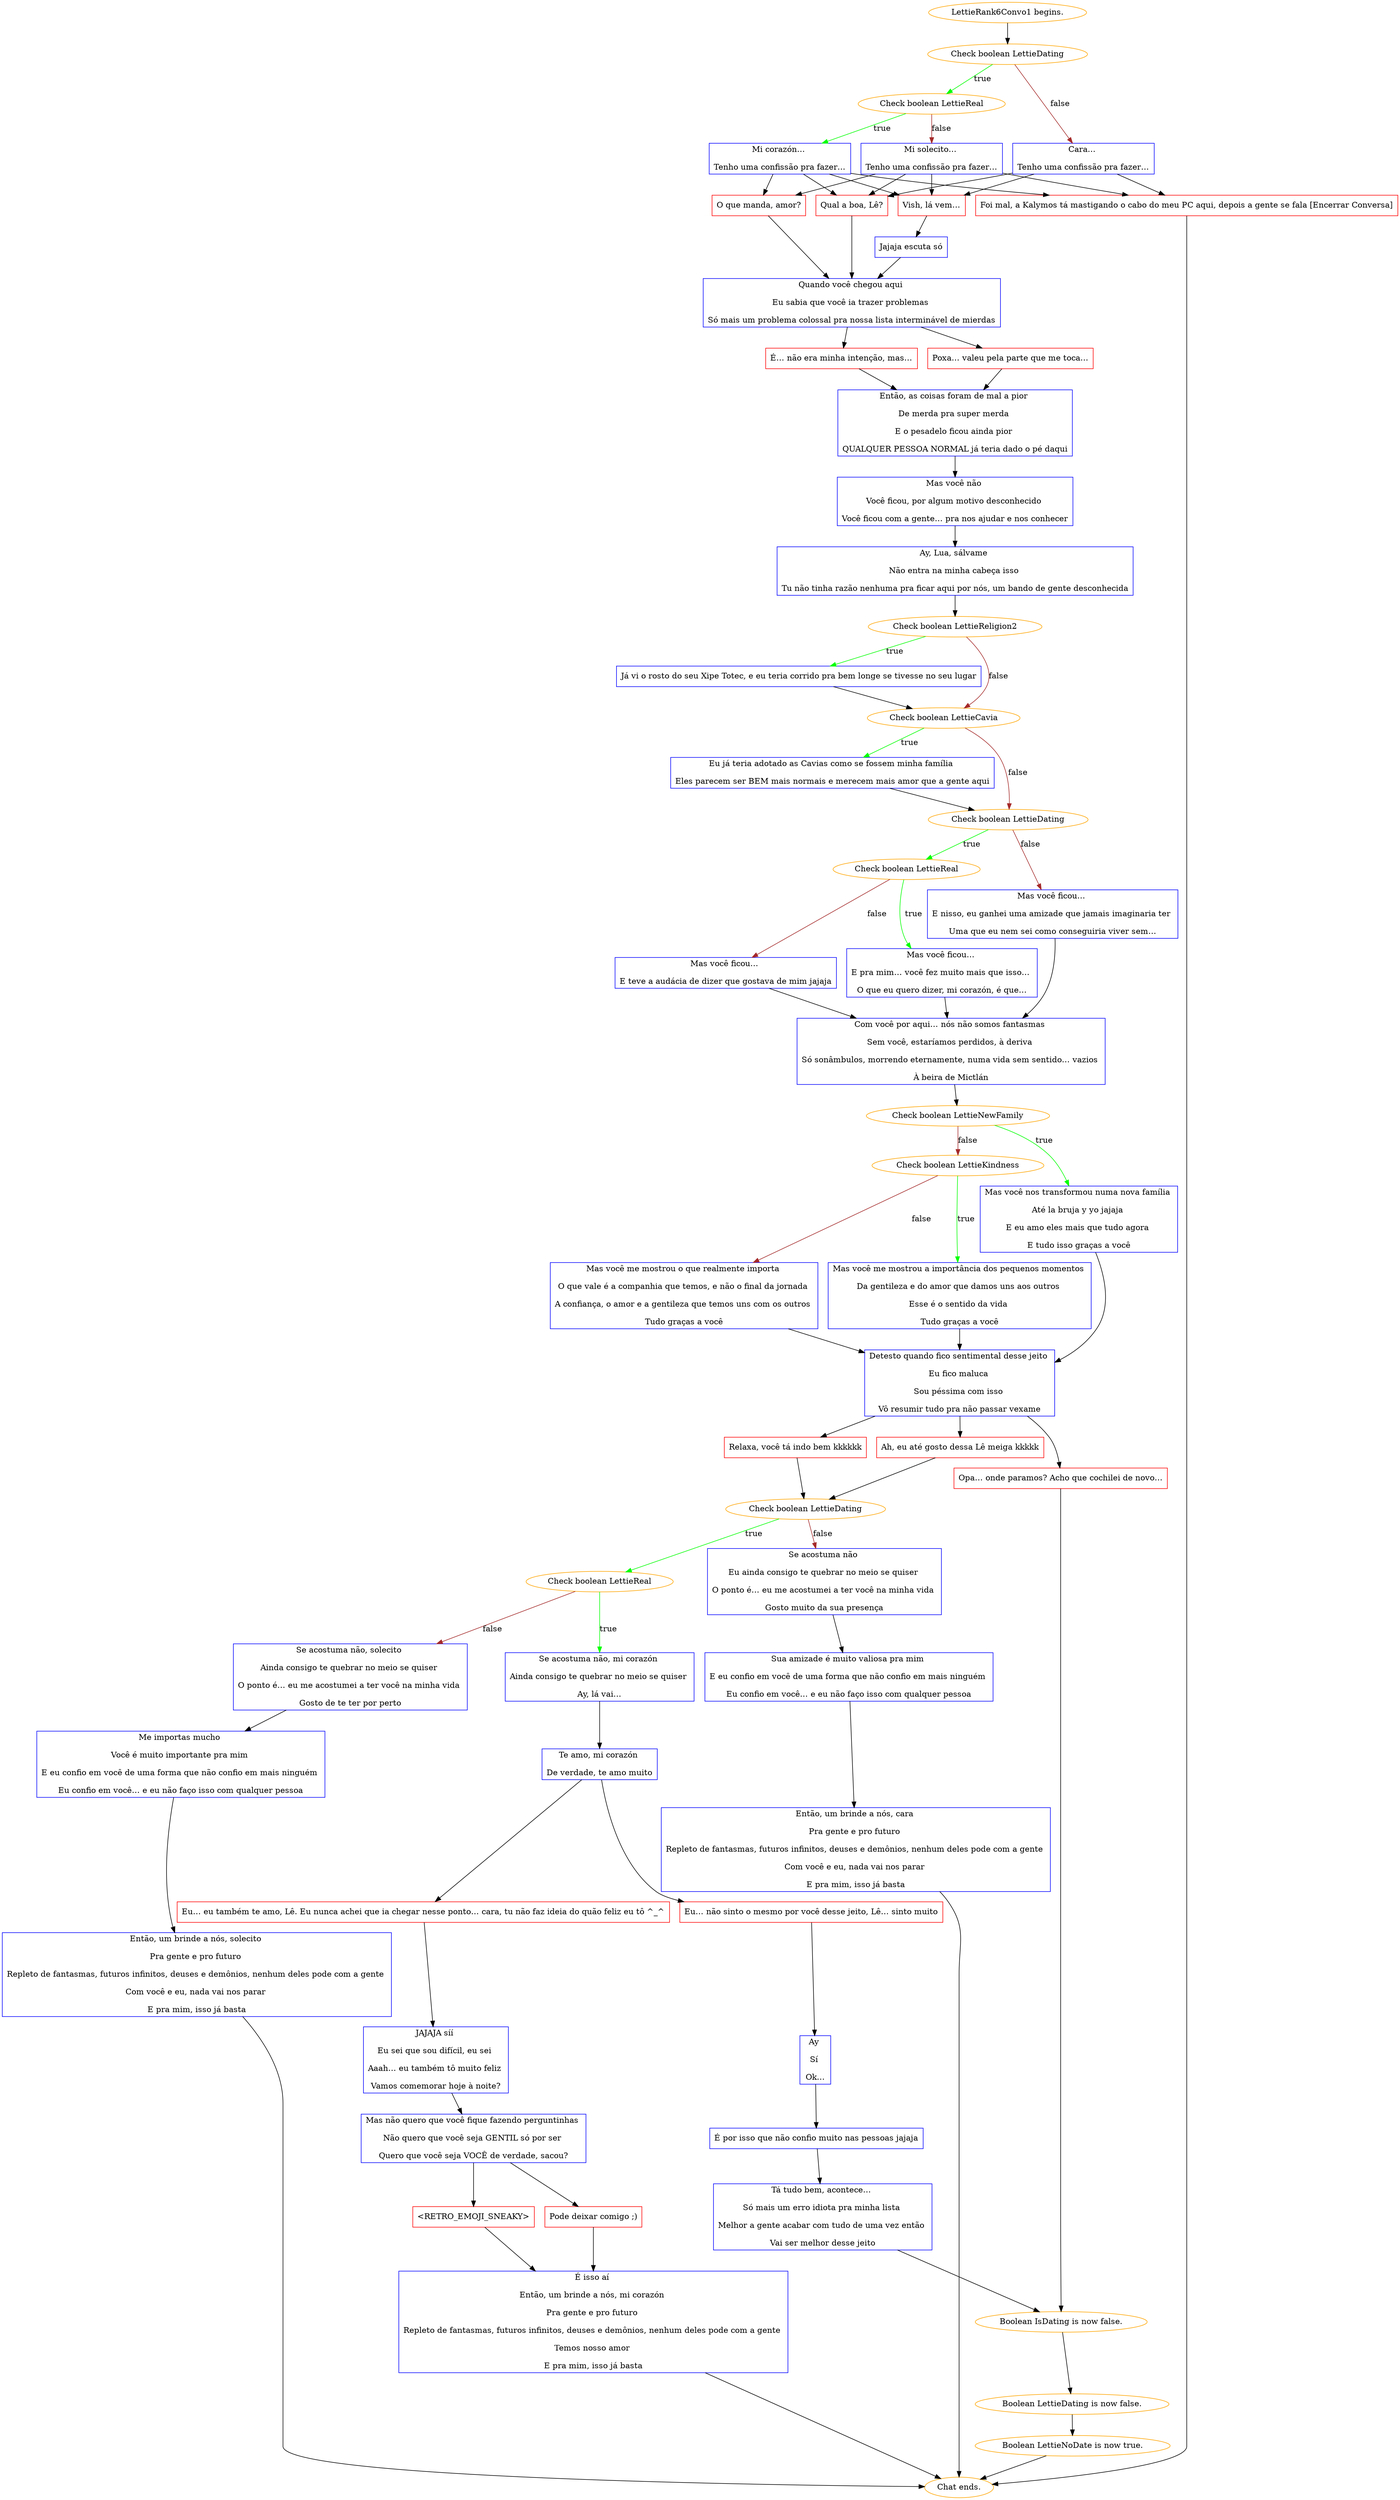 digraph {
	"LettieRank6Convo1 begins." [color=orange];
		"LettieRank6Convo1 begins." -> j2452349781;
	j2452349781 [label="Check boolean LettieDating",color=orange];
		j2452349781 -> j2676259319 [label=true,color=green];
		j2452349781 -> j2471389567 [label=false,color=brown];
	j2676259319 [label="Check boolean LettieReal",color=orange];
		j2676259319 -> j3385317239 [label=true,color=green];
		j2676259319 -> j1903612970 [label=false,color=brown];
	j2471389567 [label="Cara… 
Tenho uma confissão pra fazer…",shape=box,color=blue];
		j2471389567 -> j1156985242;
		j2471389567 -> j3476342828;
		j2471389567 -> j2217932843;
	j3385317239 [label="Mi corazón… 
Tenho uma confissão pra fazer…",shape=box,color=blue];
		j3385317239 -> j1840213380;
		j3385317239 -> j1156985242;
		j3385317239 -> j3476342828;
		j3385317239 -> j2217932843;
	j1903612970 [label="Mi solecito… 
Tenho uma confissão pra fazer…",shape=box,color=blue];
		j1903612970 -> j1840213380;
		j1903612970 -> j1156985242;
		j1903612970 -> j3476342828;
		j1903612970 -> j2217932843;
	j1156985242 [label="Qual a boa, Lê?",shape=box,color=red];
		j1156985242 -> j3890448946;
	j3476342828 [label="Vish, lá vem…",shape=box,color=red];
		j3476342828 -> j1100526866;
	j2217932843 [label="Foi mal, a Kalymos tá mastigando o cabo do meu PC aqui, depois a gente se fala [Encerrar Conversa]",shape=box,color=red];
		j2217932843 -> "Chat ends.";
	j1840213380 [label="O que manda, amor?",shape=box,color=red];
		j1840213380 -> j3890448946;
	j3890448946 [label="Quando você chegou aqui 
Eu sabia que você ia trazer problemas 
Só mais um problema colossal pra nossa lista interminável de mierdas",shape=box,color=blue];
		j3890448946 -> j4003447868;
		j3890448946 -> j2350837835;
	j1100526866 [label="Jajaja escuta só",shape=box,color=blue];
		j1100526866 -> j3890448946;
	"Chat ends." [color=orange];
	j4003447868 [label="Poxa… valeu pela parte que me toca…",shape=box,color=red];
		j4003447868 -> j614003709;
	j2350837835 [label="É… não era minha intenção, mas…",shape=box,color=red];
		j2350837835 -> j614003709;
	j614003709 [label="Então, as coisas foram de mal a pior 
De merda pra super merda 
E o pesadelo ficou ainda pior 
QUALQUER PESSOA NORMAL já teria dado o pé daqui",shape=box,color=blue];
		j614003709 -> j1489663697;
	j1489663697 [label="Mas você não 
Você ficou, por algum motivo desconhecido 
Você ficou com a gente… pra nos ajudar e nos conhecer",shape=box,color=blue];
		j1489663697 -> j1551156132;
	j1551156132 [label="Ay, Lua, sálvame 
Não entra na minha cabeça isso 
Tu não tinha razão nenhuma pra ficar aqui por nós, um bando de gente desconhecida",shape=box,color=blue];
		j1551156132 -> j1387050652;
	j1387050652 [label="Check boolean LettieReligion2",color=orange];
		j1387050652 -> j3192100620 [label=true,color=green];
		j1387050652 -> j1551587699 [label=false,color=brown];
	j3192100620 [label="Já vi o rosto do seu Xipe Totec, e eu teria corrido pra bem longe se tivesse no seu lugar",shape=box,color=blue];
		j3192100620 -> j1551587699;
	j1551587699 [label="Check boolean LettieCavia",color=orange];
		j1551587699 -> j312998337 [label=true,color=green];
		j1551587699 -> j466073509 [label=false,color=brown];
	j312998337 [label="Eu já teria adotado as Cavias como se fossem minha família 
Eles parecem ser BEM mais normais e merecem mais amor que a gente aqui",shape=box,color=blue];
		j312998337 -> j466073509;
	j466073509 [label="Check boolean LettieDating",color=orange];
		j466073509 -> j4125224585 [label=true,color=green];
		j466073509 -> j4181416583 [label=false,color=brown];
	j4125224585 [label="Check boolean LettieReal",color=orange];
		j4125224585 -> j1627685369 [label=true,color=green];
		j4125224585 -> j1716873929 [label=false,color=brown];
	j4181416583 [label="Mas você ficou… 
E nisso, eu ganhei uma amizade que jamais imaginaria ter 
Uma que eu nem sei como conseguiria viver sem…",shape=box,color=blue];
		j4181416583 -> j2106500543;
	j1627685369 [label="Mas você ficou… 
E pra mim… você fez muito mais que isso… 
O que eu quero dizer, mi corazón, é que…",shape=box,color=blue];
		j1627685369 -> j2106500543;
	j1716873929 [label="Mas você ficou… 
E teve a audácia de dizer que gostava de mim jajaja",shape=box,color=blue];
		j1716873929 -> j2106500543;
	j2106500543 [label="Com você por aqui… nós não somos fantasmas 
Sem você, estaríamos perdidos, à deriva 
Só sonâmbulos, morrendo eternamente, numa vida sem sentido… vazios 
À beira de Mictlán",shape=box,color=blue];
		j2106500543 -> j1595476292;
	j1595476292 [label="Check boolean LettieNewFamily",color=orange];
		j1595476292 -> j1177549107 [label=true,color=green];
		j1595476292 -> j3009833502 [label=false,color=brown];
	j1177549107 [label="Mas você nos transformou numa nova família 
Até la bruja y yo jajaja 
E eu amo eles mais que tudo agora 
E tudo isso graças a você",shape=box,color=blue];
		j1177549107 -> j3150262802;
	j3009833502 [label="Check boolean LettieKindness",color=orange];
		j3009833502 -> j304527795 [label=true,color=green];
		j3009833502 -> j3230880958 [label=false,color=brown];
	j3150262802 [label="Detesto quando fico sentimental desse jeito 
Eu fico maluca 
Sou péssima com isso 
Vô resumir tudo pra não passar vexame",shape=box,color=blue];
		j3150262802 -> j4090544437;
		j3150262802 -> j2338602652;
		j3150262802 -> j407455132;
	j304527795 [label="Mas você me mostrou a importância dos pequenos momentos 
Da gentileza e do amor que damos uns aos outros 
Esse é o sentido da vida 
Tudo graças a você",shape=box,color=blue];
		j304527795 -> j3150262802;
	j3230880958 [label="Mas você me mostrou o que realmente importa 
O que vale é a companhia que temos, e não o final da jornada 
A confiança, o amor e a gentileza que temos uns com os outros 
Tudo graças a você",shape=box,color=blue];
		j3230880958 -> j3150262802;
	j4090544437 [label="Relaxa, você tá indo bem kkkkkk",shape=box,color=red];
		j4090544437 -> j407131291;
	j2338602652 [label="Ah, eu até gosto dessa Lê meiga kkkkk",shape=box,color=red];
		j2338602652 -> j407131291;
	j407455132 [label="Opa… onde paramos? Acho que cochilei de novo…",shape=box,color=red];
		j407455132 -> j3606744485;
	j407131291 [label="Check boolean LettieDating",color=orange];
		j407131291 -> j2969545787 [label=true,color=green];
		j407131291 -> j1658692636 [label=false,color=brown];
	j3606744485 [label="Boolean IsDating is now false.",color=orange];
		j3606744485 -> j2226684218;
	j2969545787 [label="Check boolean LettieReal",color=orange];
		j2969545787 -> j2807145604 [label=true,color=green];
		j2969545787 -> j1088934467 [label=false,color=brown];
	j1658692636 [label="Se acostuma não 
Eu ainda consigo te quebrar no meio se quiser 
O ponto é… eu me acostumei a ter você na minha vida 
Gosto muito da sua presença",shape=box,color=blue];
		j1658692636 -> j2425606715;
	j2226684218 [label="Boolean LettieDating is now false.",color=orange];
		j2226684218 -> j2703113057;
	j2807145604 [label="Se acostuma não, mi corazón 
Ainda consigo te quebrar no meio se quiser 
Ay, lá vai…",shape=box,color=blue];
		j2807145604 -> j3373575149;
	j1088934467 [label="Se acostuma não, solecito 
Ainda consigo te quebrar no meio se quiser 
O ponto é… eu me acostumei a ter você na minha vida 
Gosto de te ter por perto",shape=box,color=blue];
		j1088934467 -> j3335357647;
	j2425606715 [label="Sua amizade é muito valiosa pra mim 
E eu confio em você de uma forma que não confio em mais ninguém 
Eu confio em você… e eu não faço isso com qualquer pessoa",shape=box,color=blue];
		j2425606715 -> j2517453341;
	j2703113057 [label="Boolean LettieNoDate is now true.",color=orange];
		j2703113057 -> "Chat ends.";
	j3373575149 [label="Te amo, mi corazón 
De verdade, te amo muito",shape=box,color=blue];
		j3373575149 -> j1873441068;
		j3373575149 -> j2183595282;
	j3335357647 [label="Me importas mucho 
Você é muito importante pra mim 
E eu confio em você de uma forma que não confio em mais ninguém 
Eu confio em você… e eu não faço isso com qualquer pessoa",shape=box,color=blue];
		j3335357647 -> j1991237704;
	j2517453341 [label="Então, um brinde a nós, cara 
Pra gente e pro futuro 
Repleto de fantasmas, futuros infinitos, deuses e demônios, nenhum deles pode com a gente 
Com você e eu, nada vai nos parar 
E pra mim, isso já basta",shape=box,color=blue];
		j2517453341 -> "Chat ends.";
	j1873441068 [label="Eu… não sinto o mesmo por você desse jeito, Lê… sinto muito",shape=box,color=red];
		j1873441068 -> j357910563;
	j2183595282 [label="Eu… eu também te amo, Lê. Eu nunca achei que ia chegar nesse ponto… cara, tu não faz ideia do quão feliz eu tô ^_^",shape=box,color=red];
		j2183595282 -> j35912003;
	j1991237704 [label="Então, um brinde a nós, solecito 
Pra gente e pro futuro 
Repleto de fantasmas, futuros infinitos, deuses e demônios, nenhum deles pode com a gente 
Com você e eu, nada vai nos parar 
E pra mim, isso já basta",shape=box,color=blue];
		j1991237704 -> "Chat ends.";
	j357910563 [label="Ay 
Sí 
Ok…",shape=box,color=blue];
		j357910563 -> j651258994;
	j35912003 [label="JAJAJA síí 
Eu sei que sou difícil, eu sei 
Aaah… eu também tô muito feliz 
Vamos comemorar hoje à noite?",shape=box,color=blue];
		j35912003 -> j592049208;
	j651258994 [label="É por isso que não confio muito nas pessoas jajaja",shape=box,color=blue];
		j651258994 -> j459186478;
	j592049208 [label="Mas não quero que você fique fazendo perguntinhas 
Não quero que você seja GENTIL só por ser 
Quero que você seja VOCÊ de verdade, sacou?",shape=box,color=blue];
		j592049208 -> j3320274334;
		j592049208 -> j2289414306;
	j459186478 [label="Tá tudo bem, acontece… 
Só mais um erro idiota pra minha lista 
Melhor a gente acabar com tudo de uma vez então 
Vai ser melhor desse jeito",shape=box,color=blue];
		j459186478 -> j3606744485;
	j3320274334 [label="Pode deixar comigo ;)",shape=box,color=red];
		j3320274334 -> j181219762;
	j2289414306 [label="<RETRO_EMOJI_SNEAKY>",shape=box,color=red];
		j2289414306 -> j181219762;
	j181219762 [label="É isso aí 
Então, um brinde a nós, mi corazón 
Pra gente e pro futuro 
Repleto de fantasmas, futuros infinitos, deuses e demônios, nenhum deles pode com a gente 
Temos nosso amor 
E pra mim, isso já basta",shape=box,color=blue];
		j181219762 -> "Chat ends.";
}